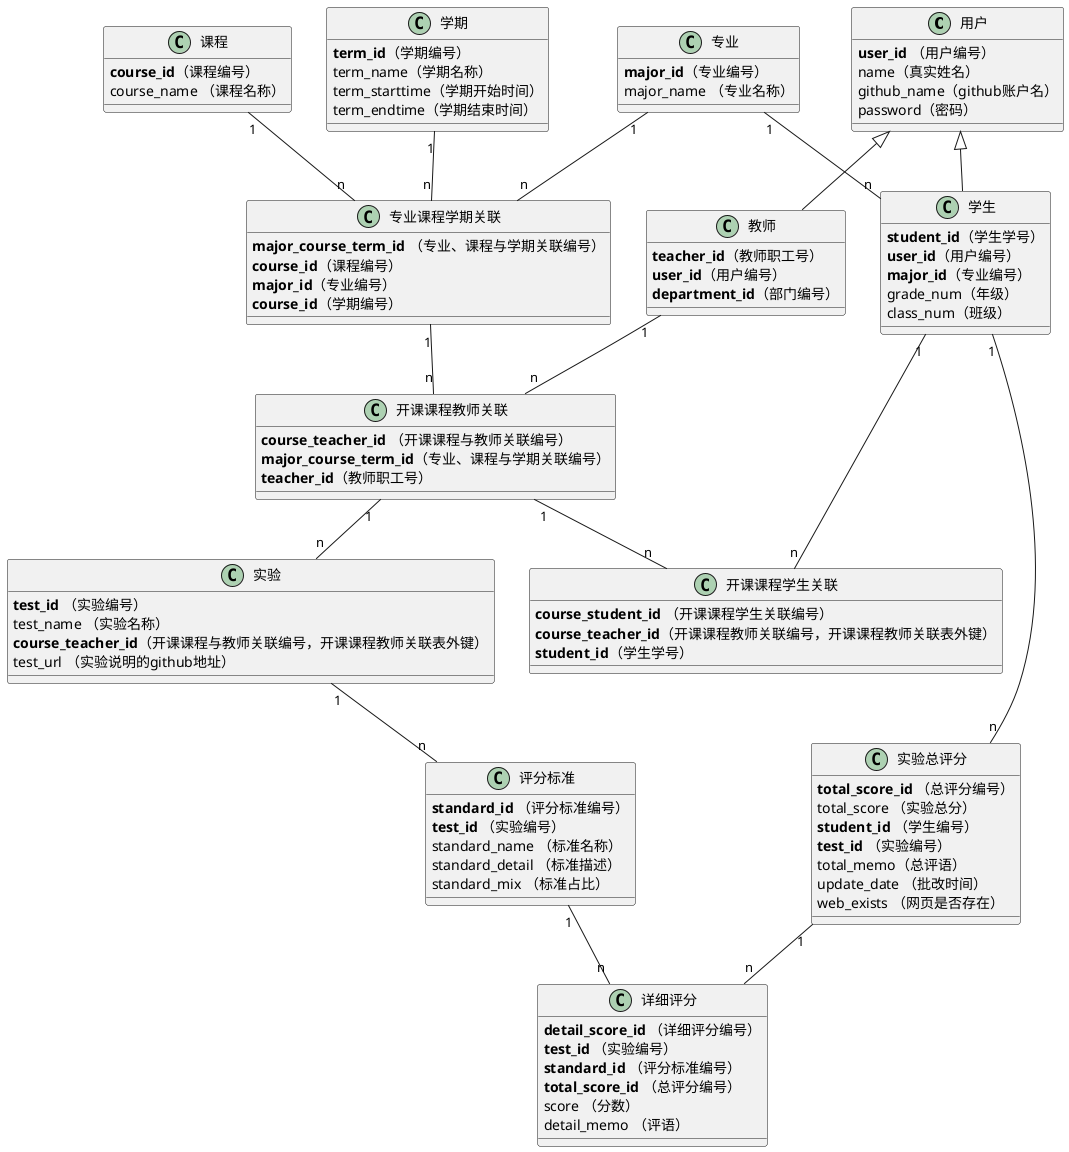 @startuml
用户 <|-- 教师
用户 <|-- 学生
专业 "1"--"n" 学生
教师 "1"--"n" 开课课程教师关联
专业课程学期关联 "1"--"n" 开课课程教师关联
课程 "1"--"n" 专业课程学期关联
专业 "1"--"n" 专业课程学期关联
学期 "1"--"n" 专业课程学期关联
开课课程教师关联 "1"--"n" 实验
开课课程教师关联 "1"--"n" 开课课程学生关联
学生 "1"--"n" 开课课程学生关联
实验 "1"--"n" 评分标准
实验总评分 "1"--"n" 详细评分
评分标准 "1"--"n" 详细评分
学生 "1"--"n" 实验总评分
class 用户{
<b>user_id</b> （用户编号）
name（真实姓名）
github_name（github账户名）
password（密码）
}
class 教师{
<b>teacher_id</b>（教师职工号）
<b>user_id</b>（用户编号）
<b>department_id</b>（部门编号）
}
class 学生{
<b>student_id</b>（学生学号）
<b>user_id</b>（用户编号）
<b>major_id</b>（专业编号）
grade_num（年级）
class_num（班级）
}
class 专业{
<b>major_id</b>（专业编号）
major_name （专业名称）
}
class 课程{
<b>course_id</b>（课程编号）
course_name （课程名称）
}

class 学期{
<b>term_id</b>（学期编号）
term_name（学期名称）
term_starttime（学期开始时间）
term_endtime（学期结束时间）
}
class 开课课程教师关联{
<b>course_teacher_id</b> （开课课程与教师关联编号）
<b>major_course_term_id</b>（专业、课程与学期关联编号）
<b>teacher_id</b>（教师职工号）
}
class 专业课程学期关联{
<b>major_course_term_id</b> （专业、课程与学期关联编号）
<b>course_id</b>（课程编号）
<b>major_id</b>（专业编号）
<b>course_id</b>（学期编号）
}
class 开课课程学生关联{
<b>course_student_id</b> （开课课程学生关联编号）
<b>course_teacher_id</b>（开课课程教师关联编号，开课课程教师关联表外键）
<b>student_id</b>（学生学号）
}
class 实验{
<b>test_id</b> （实验编号）
test_name （实验名称）
<b>course_teacher_id</b>（开课课程与教师关联编号，开课课程教师关联表外键）
test_url （实验说明的github地址）
}
class 评分标准{
<b>standard_id</b> （评分标准编号）
<b>test_id</b> （实验编号）
standard_name （标准名称）
standard_detail （标准描述）
standard_mix （标准占比）
}
class 详细评分{
<b>detail_score_id</b> （详细评分编号）
<b>test_id</b> （实验编号）
<b>standard_id</b> （评分标准编号）
<b>total_score_id</b> （总评分编号）
score （分数）
detail_memo （评语）
}
class 实验总评分{
<b>total_score_id</b> （总评分编号）
total_score （实验总分）
<b>student_id</b> （学生编号）
<b>test_id</b> （实验编号）
total_memo（总评语）
update_date （批改时间）
web_exists （网页是否存在）
}
@enduml